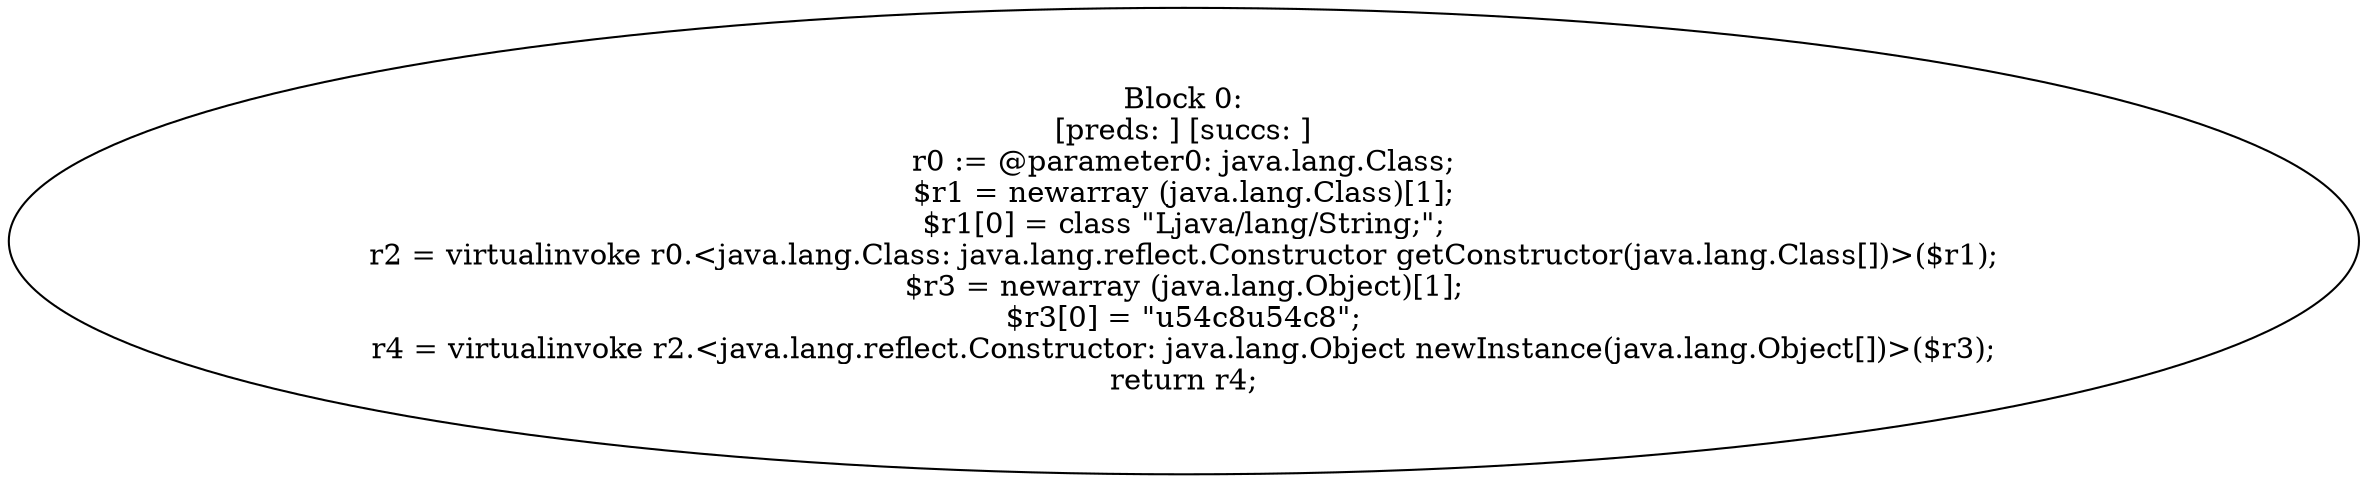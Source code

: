 digraph "unitGraph" {
    "Block 0:
[preds: ] [succs: ]
r0 := @parameter0: java.lang.Class;
$r1 = newarray (java.lang.Class)[1];
$r1[0] = class \"Ljava/lang/String;\";
r2 = virtualinvoke r0.<java.lang.Class: java.lang.reflect.Constructor getConstructor(java.lang.Class[])>($r1);
$r3 = newarray (java.lang.Object)[1];
$r3[0] = \"\u54c8\u54c8\";
r4 = virtualinvoke r2.<java.lang.reflect.Constructor: java.lang.Object newInstance(java.lang.Object[])>($r3);
return r4;
"
}
